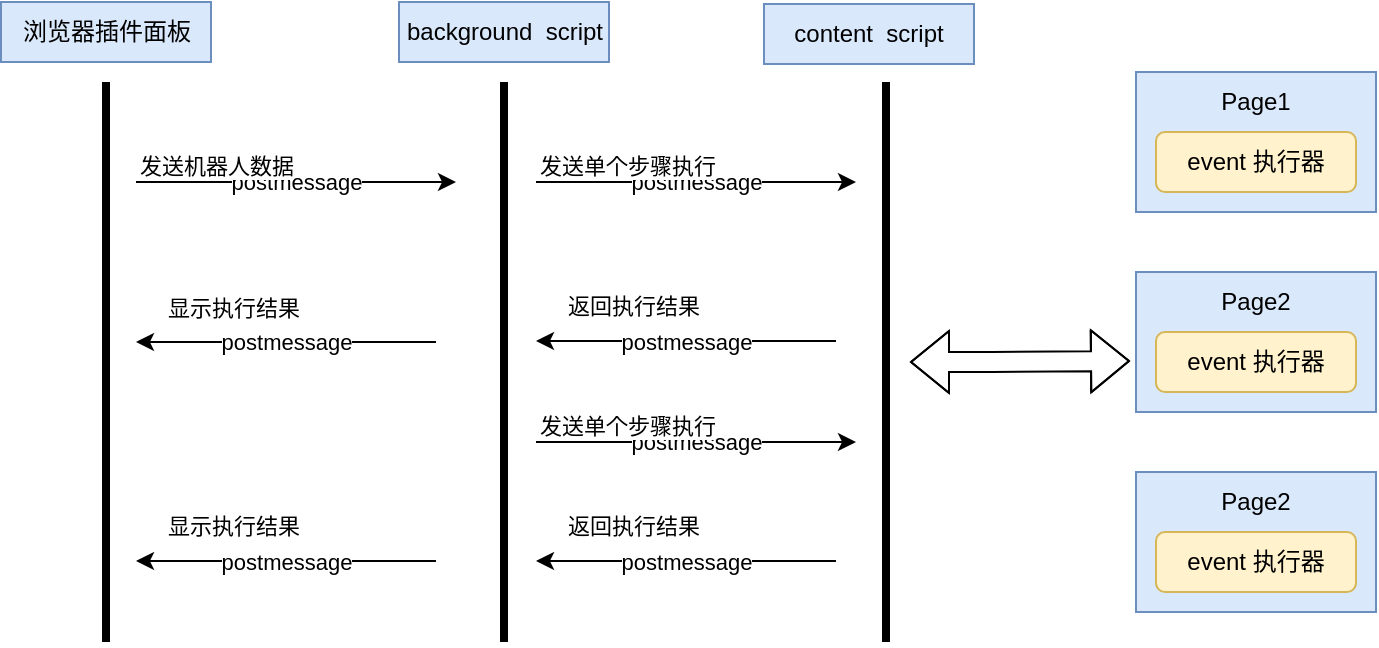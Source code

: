 <mxfile version="21.6.5" type="github" pages="3">
  <diagram id="sKPY_HW8i7ahSuXmGIzl" name="浏览器插件执行器">
    <mxGraphModel dx="954" dy="494" grid="1" gridSize="10" guides="1" tooltips="1" connect="1" arrows="1" fold="1" page="1" pageScale="1" pageWidth="827" pageHeight="1169" math="0" shadow="0">
      <root>
        <mxCell id="0" />
        <mxCell id="1" parent="0" />
        <mxCell id="9V7ekcbZqhQA6HBC1cWz-2" value="" style="line;strokeWidth=4;direction=south;html=1;perimeter=backbonePerimeter;points=[];outlineConnect=0;" vertex="1" parent="1">
          <mxGeometry x="279" y="40" width="10" height="280" as="geometry" />
        </mxCell>
        <mxCell id="9V7ekcbZqhQA6HBC1cWz-5" value="" style="line;strokeWidth=4;direction=south;html=1;perimeter=backbonePerimeter;points=[];outlineConnect=0;" vertex="1" parent="1">
          <mxGeometry x="470" y="40" width="10" height="280" as="geometry" />
        </mxCell>
        <mxCell id="9V7ekcbZqhQA6HBC1cWz-6" value="background&amp;nbsp; script" style="text;html=1;strokeColor=#6c8ebf;fillColor=#dae8fc;align=center;verticalAlign=middle;whiteSpace=wrap;rounded=0;" vertex="1" parent="1">
          <mxGeometry x="231.5" width="105" height="30" as="geometry" />
        </mxCell>
        <mxCell id="9V7ekcbZqhQA6HBC1cWz-7" value="" style="line;strokeWidth=4;direction=south;html=1;perimeter=backbonePerimeter;points=[];outlineConnect=0;" vertex="1" parent="1">
          <mxGeometry x="80" y="40" width="10" height="280" as="geometry" />
        </mxCell>
        <mxCell id="9V7ekcbZqhQA6HBC1cWz-8" value="浏览器插件面板" style="text;html=1;strokeColor=#6c8ebf;fillColor=#dae8fc;align=center;verticalAlign=middle;whiteSpace=wrap;rounded=0;" vertex="1" parent="1">
          <mxGeometry x="32.5" width="105" height="30" as="geometry" />
        </mxCell>
        <mxCell id="9V7ekcbZqhQA6HBC1cWz-9" value="content&amp;nbsp; script" style="text;html=1;strokeColor=#6c8ebf;fillColor=#dae8fc;align=center;verticalAlign=middle;whiteSpace=wrap;rounded=0;" vertex="1" parent="1">
          <mxGeometry x="414" y="1" width="105" height="30" as="geometry" />
        </mxCell>
        <mxCell id="9V7ekcbZqhQA6HBC1cWz-10" value="" style="rounded=0;whiteSpace=wrap;html=1;fillColor=#dae8fc;strokeColor=#6c8ebf;" vertex="1" parent="1">
          <mxGeometry x="600" y="35" width="120" height="70" as="geometry" />
        </mxCell>
        <mxCell id="9V7ekcbZqhQA6HBC1cWz-11" value="" style="rounded=0;whiteSpace=wrap;html=1;fillColor=#dae8fc;strokeColor=#6c8ebf;" vertex="1" parent="1">
          <mxGeometry x="600" y="135" width="120" height="70" as="geometry" />
        </mxCell>
        <mxCell id="9V7ekcbZqhQA6HBC1cWz-12" value="" style="rounded=0;whiteSpace=wrap;html=1;fillColor=#dae8fc;strokeColor=#6c8ebf;" vertex="1" parent="1">
          <mxGeometry x="600" y="235" width="120" height="70" as="geometry" />
        </mxCell>
        <mxCell id="9V7ekcbZqhQA6HBC1cWz-13" value="Page1" style="text;html=1;strokeColor=none;fillColor=none;align=center;verticalAlign=middle;whiteSpace=wrap;rounded=0;" vertex="1" parent="1">
          <mxGeometry x="630" y="35" width="60" height="30" as="geometry" />
        </mxCell>
        <mxCell id="9V7ekcbZqhQA6HBC1cWz-14" value="Page2" style="text;html=1;strokeColor=none;fillColor=none;align=center;verticalAlign=middle;whiteSpace=wrap;rounded=0;" vertex="1" parent="1">
          <mxGeometry x="630" y="135" width="60" height="30" as="geometry" />
        </mxCell>
        <mxCell id="9V7ekcbZqhQA6HBC1cWz-15" value="Page2" style="text;html=1;strokeColor=none;fillColor=none;align=center;verticalAlign=middle;whiteSpace=wrap;rounded=0;" vertex="1" parent="1">
          <mxGeometry x="630" y="235" width="60" height="30" as="geometry" />
        </mxCell>
        <mxCell id="9V7ekcbZqhQA6HBC1cWz-16" value="event 执行器" style="rounded=1;whiteSpace=wrap;html=1;fillColor=#fff2cc;strokeColor=#d6b656;" vertex="1" parent="1">
          <mxGeometry x="610" y="65" width="100" height="30" as="geometry" />
        </mxCell>
        <mxCell id="9V7ekcbZqhQA6HBC1cWz-17" value="event 执行器" style="rounded=1;whiteSpace=wrap;html=1;fillColor=#fff2cc;strokeColor=#d6b656;" vertex="1" parent="1">
          <mxGeometry x="610" y="165" width="100" height="30" as="geometry" />
        </mxCell>
        <mxCell id="9V7ekcbZqhQA6HBC1cWz-18" value="event 执行器" style="rounded=1;whiteSpace=wrap;html=1;fillColor=#fff2cc;strokeColor=#d6b656;" vertex="1" parent="1">
          <mxGeometry x="610" y="265" width="100" height="30" as="geometry" />
        </mxCell>
        <mxCell id="9V7ekcbZqhQA6HBC1cWz-19" value="" style="endArrow=classic;html=1;rounded=0;" edge="1" parent="1">
          <mxGeometry relative="1" as="geometry">
            <mxPoint x="100" y="90" as="sourcePoint" />
            <mxPoint x="260" y="90" as="targetPoint" />
          </mxGeometry>
        </mxCell>
        <mxCell id="9V7ekcbZqhQA6HBC1cWz-20" value="postmessage" style="edgeLabel;resizable=0;html=1;align=center;verticalAlign=middle;" connectable="0" vertex="1" parent="9V7ekcbZqhQA6HBC1cWz-19">
          <mxGeometry relative="1" as="geometry" />
        </mxCell>
        <mxCell id="9V7ekcbZqhQA6HBC1cWz-21" value="发送机器人数据" style="edgeLabel;resizable=0;html=1;align=left;verticalAlign=bottom;" connectable="0" vertex="1" parent="9V7ekcbZqhQA6HBC1cWz-19">
          <mxGeometry x="-1" relative="1" as="geometry" />
        </mxCell>
        <mxCell id="9V7ekcbZqhQA6HBC1cWz-22" value="" style="endArrow=classic;html=1;rounded=0;" edge="1" parent="1">
          <mxGeometry relative="1" as="geometry">
            <mxPoint x="300" y="90" as="sourcePoint" />
            <mxPoint x="460" y="90" as="targetPoint" />
          </mxGeometry>
        </mxCell>
        <mxCell id="9V7ekcbZqhQA6HBC1cWz-23" value="postmessage" style="edgeLabel;resizable=0;html=1;align=center;verticalAlign=middle;" connectable="0" vertex="1" parent="9V7ekcbZqhQA6HBC1cWz-22">
          <mxGeometry relative="1" as="geometry" />
        </mxCell>
        <mxCell id="9V7ekcbZqhQA6HBC1cWz-24" value="发送单个步骤执行" style="edgeLabel;resizable=0;html=1;align=left;verticalAlign=bottom;" connectable="0" vertex="1" parent="9V7ekcbZqhQA6HBC1cWz-22">
          <mxGeometry x="-1" relative="1" as="geometry" />
        </mxCell>
        <mxCell id="9V7ekcbZqhQA6HBC1cWz-27" value="" style="shape=flexArrow;endArrow=classic;startArrow=classic;html=1;rounded=0;" edge="1" parent="1">
          <mxGeometry width="100" height="100" relative="1" as="geometry">
            <mxPoint x="487" y="180" as="sourcePoint" />
            <mxPoint x="597" y="179.5" as="targetPoint" />
            <Array as="points">
              <mxPoint x="528" y="180" />
            </Array>
          </mxGeometry>
        </mxCell>
        <mxCell id="9V7ekcbZqhQA6HBC1cWz-28" value="" style="endArrow=classic;html=1;rounded=0;" edge="1" parent="1">
          <mxGeometry relative="1" as="geometry">
            <mxPoint x="450" y="169.5" as="sourcePoint" />
            <mxPoint x="300" y="169.5" as="targetPoint" />
          </mxGeometry>
        </mxCell>
        <mxCell id="9V7ekcbZqhQA6HBC1cWz-29" value="postmessage" style="edgeLabel;resizable=0;html=1;align=center;verticalAlign=middle;" connectable="0" vertex="1" parent="9V7ekcbZqhQA6HBC1cWz-28">
          <mxGeometry relative="1" as="geometry" />
        </mxCell>
        <mxCell id="9V7ekcbZqhQA6HBC1cWz-30" value="返回执行结果" style="edgeLabel;resizable=0;html=1;align=left;verticalAlign=bottom;" connectable="0" vertex="1" parent="9V7ekcbZqhQA6HBC1cWz-28">
          <mxGeometry x="-1" relative="1" as="geometry">
            <mxPoint x="-136" y="-9" as="offset" />
          </mxGeometry>
        </mxCell>
        <mxCell id="9V7ekcbZqhQA6HBC1cWz-31" value="" style="endArrow=classic;html=1;rounded=0;" edge="1" parent="1">
          <mxGeometry relative="1" as="geometry">
            <mxPoint x="250" y="170" as="sourcePoint" />
            <mxPoint x="100" y="170" as="targetPoint" />
          </mxGeometry>
        </mxCell>
        <mxCell id="9V7ekcbZqhQA6HBC1cWz-32" value="postmessage" style="edgeLabel;resizable=0;html=1;align=center;verticalAlign=middle;" connectable="0" vertex="1" parent="9V7ekcbZqhQA6HBC1cWz-31">
          <mxGeometry relative="1" as="geometry" />
        </mxCell>
        <mxCell id="9V7ekcbZqhQA6HBC1cWz-33" value="显示执行结果" style="edgeLabel;resizable=0;html=1;align=left;verticalAlign=bottom;" connectable="0" vertex="1" parent="9V7ekcbZqhQA6HBC1cWz-31">
          <mxGeometry x="-1" relative="1" as="geometry">
            <mxPoint x="-136" y="-9" as="offset" />
          </mxGeometry>
        </mxCell>
        <mxCell id="9V7ekcbZqhQA6HBC1cWz-40" value="" style="endArrow=classic;html=1;rounded=0;" edge="1" parent="1">
          <mxGeometry relative="1" as="geometry">
            <mxPoint x="300" y="220" as="sourcePoint" />
            <mxPoint x="460" y="220" as="targetPoint" />
          </mxGeometry>
        </mxCell>
        <mxCell id="9V7ekcbZqhQA6HBC1cWz-41" value="postmessage" style="edgeLabel;resizable=0;html=1;align=center;verticalAlign=middle;" connectable="0" vertex="1" parent="9V7ekcbZqhQA6HBC1cWz-40">
          <mxGeometry relative="1" as="geometry" />
        </mxCell>
        <mxCell id="9V7ekcbZqhQA6HBC1cWz-42" value="发送单个步骤执行" style="edgeLabel;resizable=0;html=1;align=left;verticalAlign=bottom;" connectable="0" vertex="1" parent="9V7ekcbZqhQA6HBC1cWz-40">
          <mxGeometry x="-1" relative="1" as="geometry" />
        </mxCell>
        <mxCell id="9V7ekcbZqhQA6HBC1cWz-45" value="" style="endArrow=classic;html=1;rounded=0;" edge="1" parent="1">
          <mxGeometry relative="1" as="geometry">
            <mxPoint x="450" y="279.5" as="sourcePoint" />
            <mxPoint x="300" y="279.5" as="targetPoint" />
          </mxGeometry>
        </mxCell>
        <mxCell id="9V7ekcbZqhQA6HBC1cWz-46" value="postmessage" style="edgeLabel;resizable=0;html=1;align=center;verticalAlign=middle;" connectable="0" vertex="1" parent="9V7ekcbZqhQA6HBC1cWz-45">
          <mxGeometry relative="1" as="geometry" />
        </mxCell>
        <mxCell id="9V7ekcbZqhQA6HBC1cWz-47" value="返回执行结果" style="edgeLabel;resizable=0;html=1;align=left;verticalAlign=bottom;" connectable="0" vertex="1" parent="9V7ekcbZqhQA6HBC1cWz-45">
          <mxGeometry x="-1" relative="1" as="geometry">
            <mxPoint x="-136" y="-9" as="offset" />
          </mxGeometry>
        </mxCell>
        <mxCell id="9V7ekcbZqhQA6HBC1cWz-48" value="" style="endArrow=classic;html=1;rounded=0;" edge="1" parent="1">
          <mxGeometry relative="1" as="geometry">
            <mxPoint x="250" y="279.5" as="sourcePoint" />
            <mxPoint x="100" y="279.5" as="targetPoint" />
          </mxGeometry>
        </mxCell>
        <mxCell id="9V7ekcbZqhQA6HBC1cWz-49" value="postmessage" style="edgeLabel;resizable=0;html=1;align=center;verticalAlign=middle;" connectable="0" vertex="1" parent="9V7ekcbZqhQA6HBC1cWz-48">
          <mxGeometry relative="1" as="geometry" />
        </mxCell>
        <mxCell id="9V7ekcbZqhQA6HBC1cWz-50" value="显示执行结果" style="edgeLabel;resizable=0;html=1;align=left;verticalAlign=bottom;" connectable="0" vertex="1" parent="9V7ekcbZqhQA6HBC1cWz-48">
          <mxGeometry x="-1" relative="1" as="geometry">
            <mxPoint x="-136" y="-9" as="offset" />
          </mxGeometry>
        </mxCell>
      </root>
    </mxGraphModel>
  </diagram>
  <diagram id="oaLfkoBUNta8aNfazAAT" name="浏览器插件">
    <mxGraphModel dx="954" dy="494" grid="1" gridSize="10" guides="1" tooltips="1" connect="1" arrows="1" fold="1" page="1" pageScale="1" pageWidth="827" pageHeight="1169" math="0" shadow="0">
      <root>
        <mxCell id="0" />
        <mxCell id="1" parent="0" />
        <mxCell id="2ukARSMntHaHrh0UnRik-100" value="" style="edgeStyle=orthogonalEdgeStyle;rounded=0;orthogonalLoop=1;jettySize=auto;html=1;" parent="1" source="2ukARSMntHaHrh0UnRik-4" target="2ukARSMntHaHrh0UnRik-96" edge="1">
          <mxGeometry relative="1" as="geometry" />
        </mxCell>
        <mxCell id="2ukARSMntHaHrh0UnRik-4" value="Page1" style="rounded=0;whiteSpace=wrap;html=1;fillColor=#e1d5e7;strokeColor=#9673a6;" parent="1" vertex="1">
          <mxGeometry x="52" y="27.25" width="120" height="30" as="geometry" />
        </mxCell>
        <mxCell id="2ukARSMntHaHrh0UnRik-98" value="" style="edgeStyle=orthogonalEdgeStyle;rounded=0;orthogonalLoop=1;jettySize=auto;html=1;" parent="1" source="2ukARSMntHaHrh0UnRik-5" target="2ukARSMntHaHrh0UnRik-96" edge="1">
          <mxGeometry relative="1" as="geometry" />
        </mxCell>
        <mxCell id="2ukARSMntHaHrh0UnRik-5" value="Page2" style="rounded=0;whiteSpace=wrap;html=1;fillColor=#e1d5e7;strokeColor=#9673a6;" parent="1" vertex="1">
          <mxGeometry x="52" y="81.75" width="120" height="30" as="geometry" />
        </mxCell>
        <mxCell id="2ukARSMntHaHrh0UnRik-99" value="" style="edgeStyle=orthogonalEdgeStyle;rounded=0;orthogonalLoop=1;jettySize=auto;html=1;" parent="1" source="2ukARSMntHaHrh0UnRik-6" target="2ukARSMntHaHrh0UnRik-96" edge="1">
          <mxGeometry relative="1" as="geometry" />
        </mxCell>
        <mxCell id="2ukARSMntHaHrh0UnRik-6" value="Page..." style="rounded=0;whiteSpace=wrap;html=1;fillColor=#e1d5e7;strokeColor=#9673a6;" parent="1" vertex="1">
          <mxGeometry x="52" y="134.75" width="120" height="30" as="geometry" />
        </mxCell>
        <mxCell id="2ukARSMntHaHrh0UnRik-17" value="" style="edgeStyle=orthogonalEdgeStyle;rounded=0;orthogonalLoop=1;jettySize=auto;html=1;" parent="1" source="2ukARSMntHaHrh0UnRik-8" target="2ukARSMntHaHrh0UnRik-16" edge="1">
          <mxGeometry relative="1" as="geometry" />
        </mxCell>
        <mxCell id="2ukARSMntHaHrh0UnRik-8" value="&lt;div style=&quot;&quot;&gt;&lt;br&gt;&lt;/div&gt;" style="rounded=0;whiteSpace=wrap;html=1;fillColor=#d5e8d4;strokeColor=#82b366;align=center;" parent="1" vertex="1">
          <mxGeometry x="351" y="21" width="110" height="150" as="geometry" />
        </mxCell>
        <mxCell id="2ukARSMntHaHrh0UnRik-12" value="Database" style="shape=cylinder3;whiteSpace=wrap;html=1;boundedLbl=1;backgroundOutline=1;size=15;" parent="1" vertex="1">
          <mxGeometry x="702" y="38.5" width="110" height="115" as="geometry" />
        </mxCell>
        <mxCell id="2ukARSMntHaHrh0UnRik-18" value="" style="edgeStyle=orthogonalEdgeStyle;rounded=0;orthogonalLoop=1;jettySize=auto;html=1;" parent="1" source="2ukARSMntHaHrh0UnRik-16" target="2ukARSMntHaHrh0UnRik-12" edge="1">
          <mxGeometry relative="1" as="geometry" />
        </mxCell>
        <mxCell id="2ukARSMntHaHrh0UnRik-16" value="" style="rounded=0;whiteSpace=wrap;html=1;fillColor=#e1d5e7;strokeColor=#9673a6;" parent="1" vertex="1">
          <mxGeometry x="525" y="21" width="110" height="150" as="geometry" />
        </mxCell>
        <mxCell id="2ukARSMntHaHrh0UnRik-19" value="插件面板" style="text;html=1;strokeColor=none;fillColor=none;align=center;verticalAlign=middle;whiteSpace=wrap;rounded=0;" parent="1" vertex="1">
          <mxGeometry x="374" y="31" width="60" height="30" as="geometry" />
        </mxCell>
        <mxCell id="2ukARSMntHaHrh0UnRik-20" value="RPA租户面" style="text;html=1;strokeColor=none;fillColor=none;align=center;verticalAlign=middle;whiteSpace=wrap;rounded=0;" parent="1" vertex="1">
          <mxGeometry x="545" y="31" width="70" height="30" as="geometry" />
        </mxCell>
        <mxCell id="2ukARSMntHaHrh0UnRik-21" value="组件" style="rounded=1;whiteSpace=wrap;html=1;fillColor=#fff2cc;strokeColor=#d6b656;" parent="1" vertex="1">
          <mxGeometry x="362" y="59" width="90" height="25" as="geometry" />
        </mxCell>
        <mxCell id="2ukARSMntHaHrh0UnRik-24" value="执行步骤/顺序" style="rounded=1;whiteSpace=wrap;html=1;fillColor=#fff2cc;strokeColor=#d6b656;" parent="1" vertex="1">
          <mxGeometry x="361" y="97" width="90" height="25" as="geometry" />
        </mxCell>
        <mxCell id="2ukARSMntHaHrh0UnRik-25" value="组装机器人" style="rounded=1;whiteSpace=wrap;html=1;fillColor=#fff2cc;strokeColor=#d6b656;" parent="1" vertex="1">
          <mxGeometry x="362" y="137.25" width="90" height="25" as="geometry" />
        </mxCell>
        <mxCell id="2ukARSMntHaHrh0UnRik-26" value="数据上传" style="rounded=1;whiteSpace=wrap;html=1;fillColor=#fff2cc;strokeColor=#d6b656;" parent="1" vertex="1">
          <mxGeometry x="535" y="91" width="90" height="25" as="geometry" />
        </mxCell>
        <mxCell id="2ukARSMntHaHrh0UnRik-27" value="机器人展示" style="rounded=1;whiteSpace=wrap;html=1;fillColor=#fff2cc;strokeColor=#d6b656;" parent="1" vertex="1">
          <mxGeometry x="535" y="63" width="90" height="25" as="geometry" />
        </mxCell>
        <mxCell id="2ukARSMntHaHrh0UnRik-28" value="其他配置" style="rounded=1;whiteSpace=wrap;html=1;fillColor=#fff2cc;strokeColor=#d6b656;" parent="1" vertex="1">
          <mxGeometry x="535" y="119" width="90" height="25" as="geometry" />
        </mxCell>
        <mxCell id="2ukARSMntHaHrh0UnRik-68" value="Page1" style="rounded=0;whiteSpace=wrap;html=1;fillColor=#e1d5e7;strokeColor=#9673a6;" parent="1" vertex="1">
          <mxGeometry x="52" y="201" width="120" height="30" as="geometry" />
        </mxCell>
        <mxCell id="2ukARSMntHaHrh0UnRik-70" value="Page2" style="rounded=0;whiteSpace=wrap;html=1;fillColor=#e1d5e7;strokeColor=#9673a6;" parent="1" vertex="1">
          <mxGeometry x="52" y="261" width="120" height="30" as="geometry" />
        </mxCell>
        <mxCell id="2ukARSMntHaHrh0UnRik-72" value="Page..." style="rounded=0;whiteSpace=wrap;html=1;fillColor=#e1d5e7;strokeColor=#9673a6;" parent="1" vertex="1">
          <mxGeometry x="52" y="321" width="120" height="30" as="geometry" />
        </mxCell>
        <mxCell id="2ukARSMntHaHrh0UnRik-92" value="" style="edgeStyle=orthogonalEdgeStyle;rounded=0;orthogonalLoop=1;jettySize=auto;html=1;" parent="1" source="2ukARSMntHaHrh0UnRik-74" target="2ukARSMntHaHrh0UnRik-70" edge="1">
          <mxGeometry relative="1" as="geometry" />
        </mxCell>
        <mxCell id="2ukARSMntHaHrh0UnRik-93" style="edgeStyle=orthogonalEdgeStyle;rounded=0;orthogonalLoop=1;jettySize=auto;html=1;entryX=1;entryY=0.5;entryDx=0;entryDy=0;" parent="1" source="2ukARSMntHaHrh0UnRik-74" target="2ukARSMntHaHrh0UnRik-72" edge="1">
          <mxGeometry relative="1" as="geometry">
            <mxPoint x="302" y="321" as="targetPoint" />
          </mxGeometry>
        </mxCell>
        <mxCell id="2ukARSMntHaHrh0UnRik-94" style="edgeStyle=orthogonalEdgeStyle;rounded=0;orthogonalLoop=1;jettySize=auto;html=1;entryX=1;entryY=0.5;entryDx=0;entryDy=0;" parent="1" source="2ukARSMntHaHrh0UnRik-74" target="2ukARSMntHaHrh0UnRik-68" edge="1">
          <mxGeometry relative="1" as="geometry" />
        </mxCell>
        <mxCell id="2ukARSMntHaHrh0UnRik-74" value="&lt;div style=&quot;&quot;&gt;&lt;br&gt;&lt;/div&gt;" style="rounded=0;whiteSpace=wrap;html=1;fillColor=#dae8fc;strokeColor=#6c8ebf;align=center;" parent="1" vertex="1">
          <mxGeometry x="222" y="201" width="100" height="150" as="geometry" />
        </mxCell>
        <mxCell id="2ukARSMntHaHrh0UnRik-107" style="edgeStyle=orthogonalEdgeStyle;rounded=0;orthogonalLoop=1;jettySize=auto;html=1;entryX=1;entryY=0.5;entryDx=0;entryDy=0;" parent="1" source="2ukARSMntHaHrh0UnRik-76" target="2ukARSMntHaHrh0UnRik-101" edge="1">
          <mxGeometry relative="1" as="geometry" />
        </mxCell>
        <mxCell id="2ukARSMntHaHrh0UnRik-76" value="" style="rounded=0;whiteSpace=wrap;html=1;fillColor=#e1d5e7;strokeColor=#9673a6;" parent="1" vertex="1">
          <mxGeometry x="525" y="201" width="110" height="150" as="geometry" />
        </mxCell>
        <mxCell id="2ukARSMntHaHrh0UnRik-77" value="执行器" style="text;html=1;strokeColor=none;fillColor=none;align=center;verticalAlign=middle;whiteSpace=wrap;rounded=0;" parent="1" vertex="1">
          <mxGeometry x="246" y="201" width="60" height="30" as="geometry" />
        </mxCell>
        <mxCell id="2ukARSMntHaHrh0UnRik-78" value="RPA租户面" style="text;html=1;strokeColor=none;fillColor=none;align=center;verticalAlign=middle;whiteSpace=wrap;rounded=0;" parent="1" vertex="1">
          <mxGeometry x="545" y="211" width="70" height="30" as="geometry" />
        </mxCell>
        <mxCell id="2ukARSMntHaHrh0UnRik-84" value="选择机器人" style="rounded=1;whiteSpace=wrap;html=1;fillColor=#fff2cc;strokeColor=#d6b656;" parent="1" vertex="1">
          <mxGeometry x="535" y="245" width="90" height="25" as="geometry" />
        </mxCell>
        <mxCell id="2ukARSMntHaHrh0UnRik-89" style="edgeStyle=orthogonalEdgeStyle;rounded=0;orthogonalLoop=1;jettySize=auto;html=1;" parent="1" source="2ukARSMntHaHrh0UnRik-86" target="2ukARSMntHaHrh0UnRik-76" edge="1">
          <mxGeometry relative="1" as="geometry" />
        </mxCell>
        <mxCell id="2ukARSMntHaHrh0UnRik-86" value="Database" style="shape=cylinder3;whiteSpace=wrap;html=1;boundedLbl=1;backgroundOutline=1;size=15;" parent="1" vertex="1">
          <mxGeometry x="702" y="218.5" width="110" height="115" as="geometry" />
        </mxCell>
        <mxCell id="2ukARSMntHaHrh0UnRik-96" value="" style="rounded=0;whiteSpace=wrap;html=1;fillColor=#dae8fc;strokeColor=#6c8ebf;" parent="1" vertex="1">
          <mxGeometry x="222" y="21" width="100" height="150" as="geometry" />
        </mxCell>
        <mxCell id="2ukARSMntHaHrh0UnRik-108" style="edgeStyle=orthogonalEdgeStyle;rounded=0;orthogonalLoop=1;jettySize=auto;html=1;exitX=0;exitY=0.5;exitDx=0;exitDy=0;entryX=1;entryY=0.5;entryDx=0;entryDy=0;" parent="1" source="2ukARSMntHaHrh0UnRik-101" target="2ukARSMntHaHrh0UnRik-74" edge="1">
          <mxGeometry relative="1" as="geometry" />
        </mxCell>
        <mxCell id="2ukARSMntHaHrh0UnRik-101" value="&lt;div style=&quot;&quot;&gt;&lt;br&gt;&lt;/div&gt;" style="rounded=0;whiteSpace=wrap;html=1;fillColor=#d5e8d4;strokeColor=#82b366;align=center;" parent="1" vertex="1">
          <mxGeometry x="352" y="201" width="110" height="150" as="geometry" />
        </mxCell>
        <mxCell id="2ukARSMntHaHrh0UnRik-104" value="插件面板" style="text;html=1;strokeColor=none;fillColor=none;align=center;verticalAlign=middle;whiteSpace=wrap;rounded=0;" parent="1" vertex="1">
          <mxGeometry x="374" y="211" width="60" height="30" as="geometry" />
        </mxCell>
        <mxCell id="2ukARSMntHaHrh0UnRik-105" value="显示机器人步骤" style="rounded=1;whiteSpace=wrap;html=1;fillColor=#fff2cc;strokeColor=#d6b656;" parent="1" vertex="1">
          <mxGeometry x="362" y="243" width="90" height="25" as="geometry" />
        </mxCell>
        <mxCell id="2ukARSMntHaHrh0UnRik-109" value="采集器" style="text;html=1;strokeColor=none;fillColor=none;align=center;verticalAlign=middle;whiteSpace=wrap;rounded=0;" parent="1" vertex="1">
          <mxGeometry x="246" y="27.25" width="60" height="30" as="geometry" />
        </mxCell>
        <mxCell id="2ukARSMntHaHrh0UnRik-112" value="xpath" style="rounded=1;whiteSpace=wrap;html=1;fillColor=#fff2cc;strokeColor=#d6b656;" parent="1" vertex="1">
          <mxGeometry x="232" y="59" width="80" height="28" as="geometry" />
        </mxCell>
        <mxCell id="2ukARSMntHaHrh0UnRik-114" value="xpath" style="rounded=1;whiteSpace=wrap;html=1;fillColor=#fff2cc;strokeColor=#d6b656;" parent="1" vertex="1">
          <mxGeometry x="231" y="240" width="80" height="28" as="geometry" />
        </mxCell>
        <mxCell id="2ukARSMntHaHrh0UnRik-115" value="event" style="rounded=1;whiteSpace=wrap;html=1;fillColor=#fff2cc;strokeColor=#d6b656;" parent="1" vertex="1">
          <mxGeometry x="232" y="97" width="80" height="28" as="geometry" />
        </mxCell>
        <mxCell id="2ukARSMntHaHrh0UnRik-117" value="执行步骤" style="rounded=1;whiteSpace=wrap;html=1;fillColor=#fff2cc;strokeColor=#d6b656;" parent="1" vertex="1">
          <mxGeometry x="232" y="280" width="80" height="28" as="geometry" />
        </mxCell>
        <mxCell id="2ukARSMntHaHrh0UnRik-118" value="执行参数" style="rounded=1;whiteSpace=wrap;html=1;fillColor=#fff2cc;strokeColor=#d6b656;" parent="1" vertex="1">
          <mxGeometry x="232" y="318" width="80" height="28" as="geometry" />
        </mxCell>
      </root>
    </mxGraphModel>
  </diagram>
  <diagram id="qKsYYNCNH5u6uukQWuyj" name="ppt助手">
    <mxGraphModel dx="954" dy="494" grid="1" gridSize="10" guides="1" tooltips="1" connect="1" arrows="1" fold="1" page="1" pageScale="1" pageWidth="827" pageHeight="1169" math="0" shadow="0">
      <root>
        <mxCell id="0" />
        <mxCell id="1" parent="0" />
        <mxCell id="pzTfULzo5QZVmw1ftW2N-22" style="edgeStyle=orthogonalEdgeStyle;rounded=0;orthogonalLoop=1;jettySize=auto;html=1;entryX=0.988;entryY=0.28;entryDx=0;entryDy=0;entryPerimeter=0;" edge="1" parent="1" source="pzTfULzo5QZVmw1ftW2N-1" target="pzTfULzo5QZVmw1ftW2N-17">
          <mxGeometry relative="1" as="geometry" />
        </mxCell>
        <mxCell id="pzTfULzo5QZVmw1ftW2N-1" value="" style="rounded=0;whiteSpace=wrap;html=1;fillColor=#dae8fc;strokeColor=#6c8ebf;" vertex="1" parent="1">
          <mxGeometry x="320" y="90" width="130" height="230" as="geometry" />
        </mxCell>
        <mxCell id="pzTfULzo5QZVmw1ftW2N-2" value="ppt插件" style="text;html=1;strokeColor=none;fillColor=none;align=center;verticalAlign=middle;whiteSpace=wrap;rounded=0;" vertex="1" parent="1">
          <mxGeometry x="355" y="100" width="60" height="30" as="geometry" />
        </mxCell>
        <mxCell id="pzTfULzo5QZVmw1ftW2N-3" value="本地ppt检索结果" style="rounded=1;whiteSpace=wrap;html=1;fillColor=#fff2cc;strokeColor=#d6b656;" vertex="1" parent="1">
          <mxGeometry x="325" y="140" width="120" height="40" as="geometry" />
        </mxCell>
        <mxCell id="pzTfULzo5QZVmw1ftW2N-4" value="ebg文档库检索结果" style="rounded=1;whiteSpace=wrap;html=1;fillColor=#fff2cc;strokeColor=#d6b656;" vertex="1" parent="1">
          <mxGeometry x="325" y="190" width="120" height="40" as="geometry" />
        </mxCell>
        <mxCell id="pzTfULzo5QZVmw1ftW2N-5" value="场景AI文档库结果" style="rounded=1;whiteSpace=wrap;html=1;fillColor=#fff2cc;strokeColor=#d6b656;" vertex="1" parent="1">
          <mxGeometry x="325" y="240" width="120" height="40" as="geometry" />
        </mxCell>
        <mxCell id="pzTfULzo5QZVmw1ftW2N-6" value="" style="rounded=0;whiteSpace=wrap;html=1;fillColor=#dae8fc;strokeColor=#6c8ebf;" vertex="1" parent="1">
          <mxGeometry x="320" y="330" width="130" height="170" as="geometry" />
        </mxCell>
        <mxCell id="pzTfULzo5QZVmw1ftW2N-7" value="ppt插件聊天" style="text;html=1;strokeColor=none;fillColor=none;align=center;verticalAlign=middle;whiteSpace=wrap;rounded=0;" vertex="1" parent="1">
          <mxGeometry x="350" y="340" width="70" height="30" as="geometry" />
        </mxCell>
        <mxCell id="pzTfULzo5QZVmw1ftW2N-8" value="智能聊天" style="rounded=1;whiteSpace=wrap;html=1;fillColor=#fff2cc;strokeColor=#d6b656;" vertex="1" parent="1">
          <mxGeometry x="326" y="370" width="120" height="30" as="geometry" />
        </mxCell>
        <mxCell id="pzTfULzo5QZVmw1ftW2N-9" value="ppt生成" style="rounded=1;whiteSpace=wrap;html=1;fillColor=#fff2cc;strokeColor=#d6b656;" vertex="1" parent="1">
          <mxGeometry x="326" y="410" width="120" height="30" as="geometry" />
        </mxCell>
        <mxCell id="pzTfULzo5QZVmw1ftW2N-21" style="edgeStyle=orthogonalEdgeStyle;rounded=0;orthogonalLoop=1;jettySize=auto;html=1;" edge="1" parent="1" source="pzTfULzo5QZVmw1ftW2N-10" target="pzTfULzo5QZVmw1ftW2N-17">
          <mxGeometry relative="1" as="geometry" />
        </mxCell>
        <mxCell id="pzTfULzo5QZVmw1ftW2N-10" value="插入ppt" style="rounded=1;whiteSpace=wrap;html=1;fillColor=#fff2cc;strokeColor=#d6b656;" vertex="1" parent="1">
          <mxGeometry x="326" y="450" width="120" height="30" as="geometry" />
        </mxCell>
        <mxCell id="pzTfULzo5QZVmw1ftW2N-12" style="edgeStyle=orthogonalEdgeStyle;rounded=0;orthogonalLoop=1;jettySize=auto;html=1;entryX=1;entryY=0.5;entryDx=0;entryDy=0;" edge="1" parent="1" source="pzTfULzo5QZVmw1ftW2N-11" target="pzTfULzo5QZVmw1ftW2N-3">
          <mxGeometry relative="1" as="geometry" />
        </mxCell>
        <mxCell id="pzTfULzo5QZVmw1ftW2N-11" value="" style="image;html=1;image=img/lib/clip_art/computers/Monitor_Tower_128x128.png" vertex="1" parent="1">
          <mxGeometry x="540" y="80" width="70" height="80" as="geometry" />
        </mxCell>
        <mxCell id="pzTfULzo5QZVmw1ftW2N-14" style="edgeStyle=orthogonalEdgeStyle;rounded=0;orthogonalLoop=1;jettySize=auto;html=1;entryX=1;entryY=0.535;entryDx=0;entryDy=0;entryPerimeter=0;" edge="1" parent="1" source="pzTfULzo5QZVmw1ftW2N-13" target="pzTfULzo5QZVmw1ftW2N-1">
          <mxGeometry relative="1" as="geometry" />
        </mxCell>
        <mxCell id="pzTfULzo5QZVmw1ftW2N-13" value="database" style="shape=cylinder3;whiteSpace=wrap;html=1;boundedLbl=1;backgroundOutline=1;size=15;" vertex="1" parent="1">
          <mxGeometry x="550" y="160" width="60" height="80" as="geometry" />
        </mxCell>
        <mxCell id="pzTfULzo5QZVmw1ftW2N-16" style="edgeStyle=orthogonalEdgeStyle;rounded=0;orthogonalLoop=1;jettySize=auto;html=1;entryX=1;entryY=0.5;entryDx=0;entryDy=0;" edge="1" parent="1" source="pzTfULzo5QZVmw1ftW2N-15" target="pzTfULzo5QZVmw1ftW2N-5">
          <mxGeometry relative="1" as="geometry" />
        </mxCell>
        <mxCell id="pzTfULzo5QZVmw1ftW2N-15" value="database" style="shape=cylinder3;whiteSpace=wrap;html=1;boundedLbl=1;backgroundOutline=1;size=15;" vertex="1" parent="1">
          <mxGeometry x="550" y="250" width="60" height="80" as="geometry" />
        </mxCell>
        <mxCell id="pzTfULzo5QZVmw1ftW2N-17" value="" style="rounded=0;whiteSpace=wrap;html=1;fillColor=#e1d5e7;strokeColor=#9673a6;" vertex="1" parent="1">
          <mxGeometry x="40" y="90" width="160" height="410" as="geometry" />
        </mxCell>
        <mxCell id="pzTfULzo5QZVmw1ftW2N-19" value="ppt 文档" style="text;html=1;strokeColor=none;fillColor=none;align=center;verticalAlign=middle;whiteSpace=wrap;rounded=0;" vertex="1" parent="1">
          <mxGeometry x="80" y="110" width="80" height="30" as="geometry" />
        </mxCell>
        <mxCell id="pzTfULzo5QZVmw1ftW2N-23" value="ppt内容" style="rounded=0;whiteSpace=wrap;html=1;fillColor=#f5f5f5;fontColor=#333333;strokeColor=#666666;" vertex="1" parent="1">
          <mxGeometry x="60" y="140" width="120" height="60" as="geometry" />
        </mxCell>
        <mxCell id="pzTfULzo5QZVmw1ftW2N-24" value="ppt内容" style="rounded=0;whiteSpace=wrap;html=1;fillColor=#f5f5f5;fontColor=#333333;strokeColor=#666666;" vertex="1" parent="1">
          <mxGeometry x="60" y="220" width="120" height="60" as="geometry" />
        </mxCell>
        <mxCell id="pzTfULzo5QZVmw1ftW2N-25" value="ppt内容" style="rounded=0;whiteSpace=wrap;html=1;fillColor=#f5f5f5;fontColor=#333333;strokeColor=#666666;" vertex="1" parent="1">
          <mxGeometry x="60" y="300" width="120" height="60" as="geometry" />
        </mxCell>
        <mxCell id="pzTfULzo5QZVmw1ftW2N-26" value="..." style="text;html=1;align=center;verticalAlign=middle;whiteSpace=wrap;rounded=0;fillColor=#f5f5f5;fontColor=#333333;strokeColor=#666666;" vertex="1" parent="1">
          <mxGeometry x="60" y="380" width="120" height="30" as="geometry" />
        </mxCell>
        <mxCell id="3vKp7kVv2urez4Byoq9k-1" value="..." style="text;html=1;strokeColor=#d6b656;fillColor=#fff2cc;align=center;verticalAlign=middle;whiteSpace=wrap;rounded=1;" vertex="1" parent="1">
          <mxGeometry x="350" y="285" width="60" height="30" as="geometry" />
        </mxCell>
      </root>
    </mxGraphModel>
  </diagram>
</mxfile>
